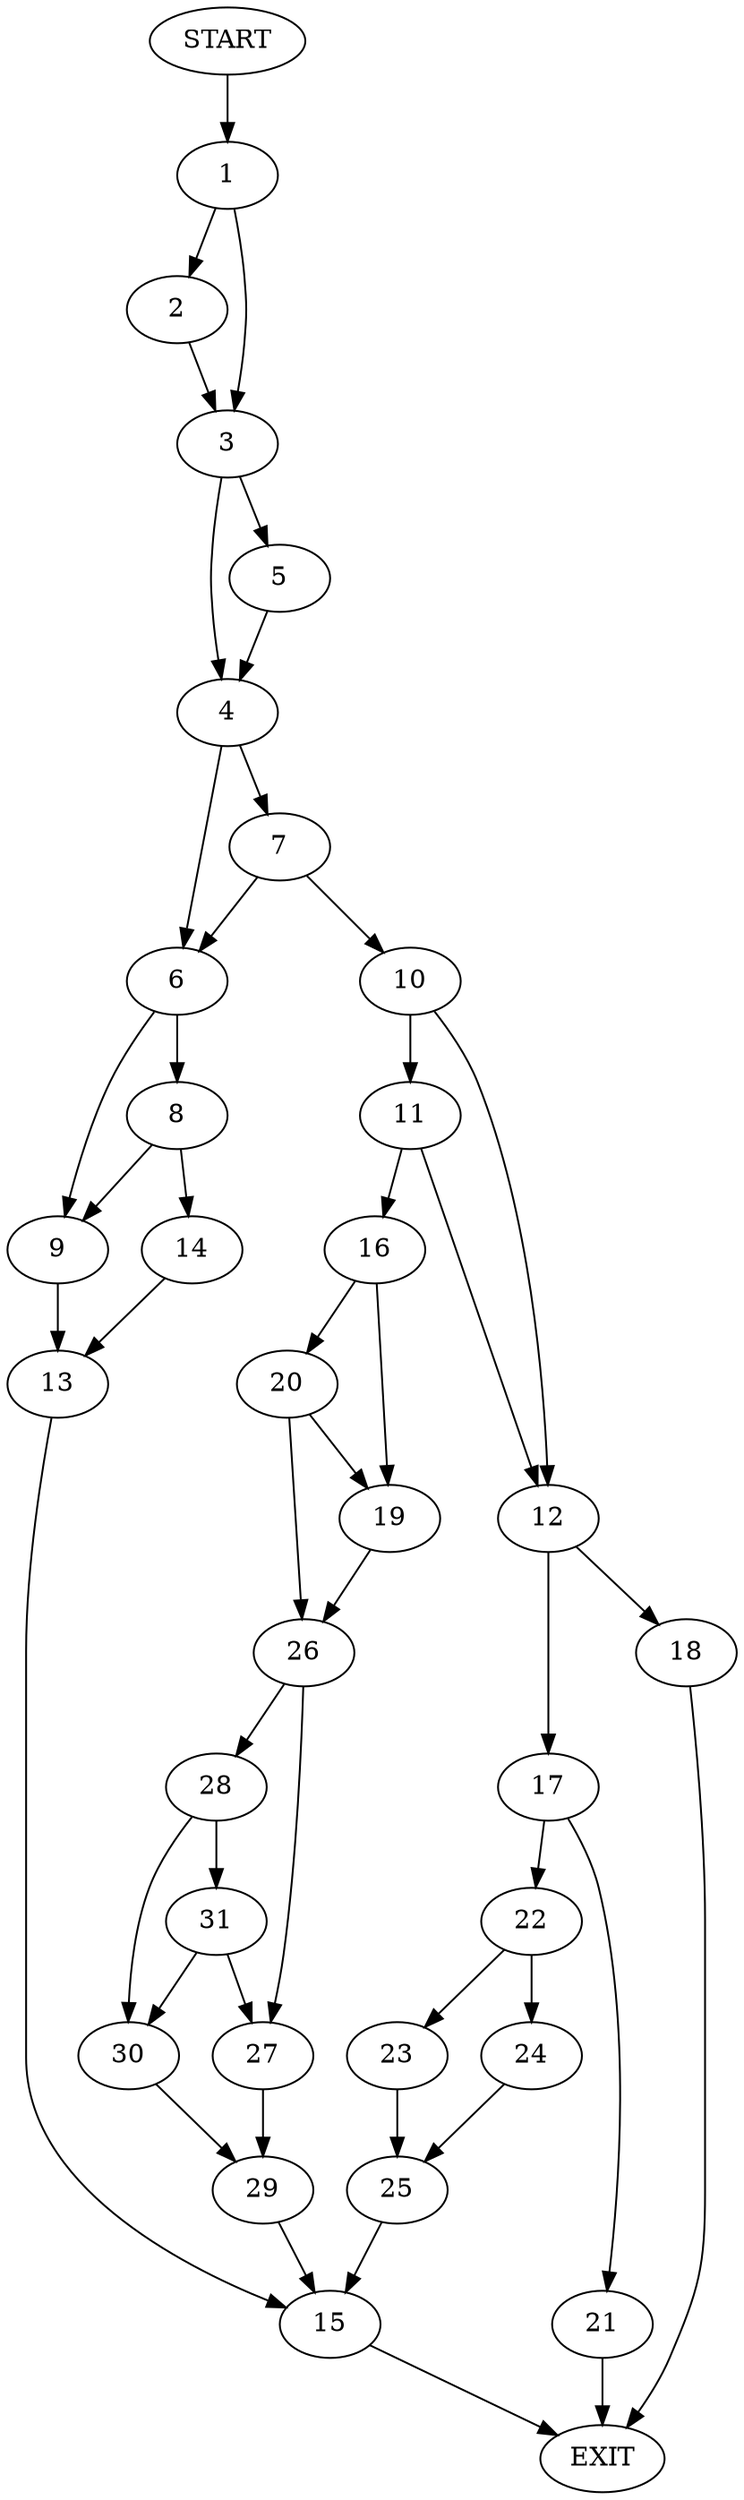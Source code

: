 digraph {
0 [label="START"]
32 [label="EXIT"]
0 -> 1
1 -> 2
1 -> 3
3 -> 4
3 -> 5
2 -> 3
4 -> 6
4 -> 7
5 -> 4
6 -> 8
6 -> 9
7 -> 6
7 -> 10
10 -> 11
10 -> 12
9 -> 13
8 -> 14
8 -> 9
14 -> 13
13 -> 15
15 -> 32
11 -> 16
11 -> 12
12 -> 17
12 -> 18
16 -> 19
16 -> 20
18 -> 32
17 -> 21
17 -> 22
22 -> 23
22 -> 24
21 -> 32
23 -> 25
24 -> 25
25 -> 15
19 -> 26
20 -> 26
20 -> 19
26 -> 27
26 -> 28
27 -> 29
28 -> 30
28 -> 31
31 -> 30
31 -> 27
30 -> 29
29 -> 15
}

